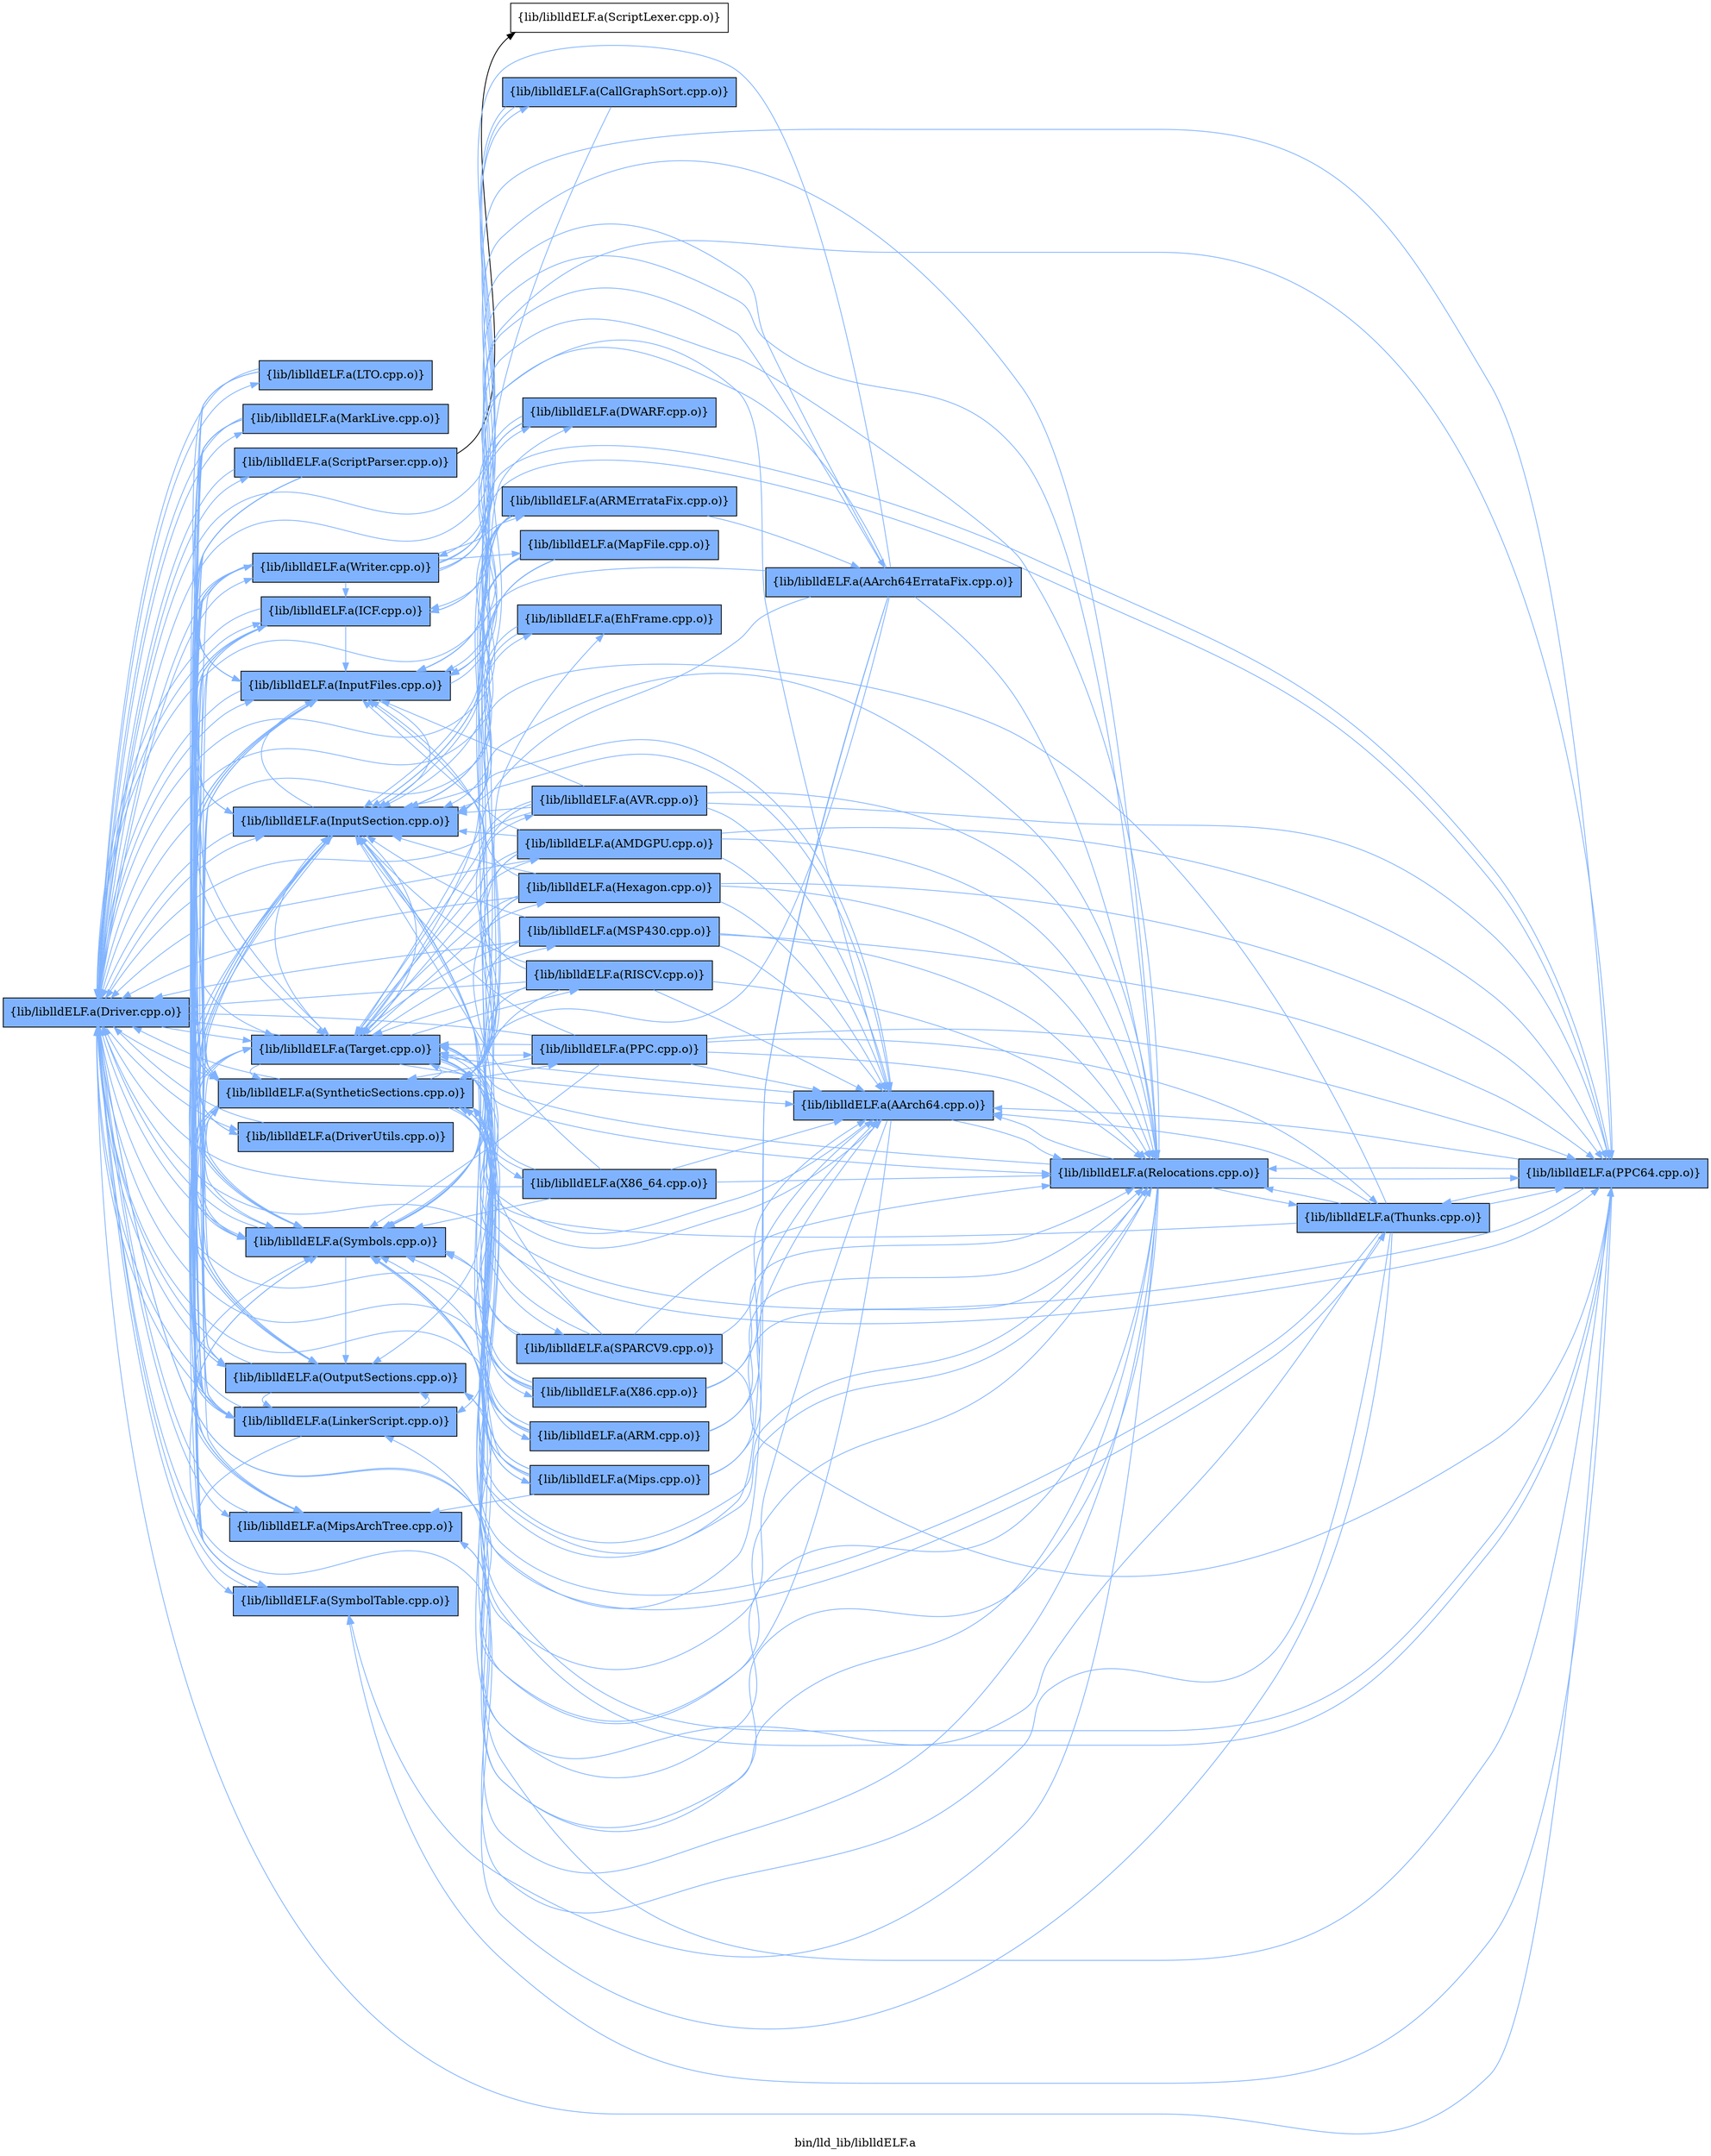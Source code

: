 digraph "bin/lld_lib/liblldELF.a" {
	label="bin/lld_lib/liblldELF.a";
	rankdir=LR;
	{ rank=same; Node0x561a2e67aaf8;  }
	{ rank=same; Node0x561a2e68d568; Node0x561a2e68e558; Node0x561a2e68f0e8; Node0x561a2e67c448; Node0x561a2e68dbf8; Node0x561a2e68d018; Node0x561a2e68cd98; Node0x561a2e68fe58; Node0x561a2e690fd8; Node0x561a2e68e8c8; Node0x561a2e6879d8; Node0x561a2e687ca8; Node0x561a2e67c218; Node0x561a2e67af08; Node0x561a2e680c28;  }

	Node0x561a2e67aaf8 [shape=record,shape=box,group=1,style=filled,fillcolor="0.600000 0.5 1",label="{lib/liblldELF.a(Driver.cpp.o)}"];
	Node0x561a2e67aaf8 -> Node0x561a2e68d568[color="0.600000 0.5 1"];
	Node0x561a2e67aaf8 -> Node0x561a2e68e558[color="0.600000 0.5 1"];
	Node0x561a2e67aaf8 -> Node0x561a2e68f0e8[color="0.600000 0.5 1"];
	Node0x561a2e67aaf8 -> Node0x561a2e67c448[color="0.600000 0.5 1"];
	Node0x561a2e67aaf8 -> Node0x561a2e68dbf8[color="0.600000 0.5 1"];
	Node0x561a2e67aaf8 -> Node0x561a2e68d018[color="0.600000 0.5 1"];
	Node0x561a2e67aaf8 -> Node0x561a2e68cd98[color="0.600000 0.5 1"];
	Node0x561a2e67aaf8 -> Node0x561a2e68fe58[color="0.600000 0.5 1"];
	Node0x561a2e67aaf8 -> Node0x561a2e690fd8[color="0.600000 0.5 1"];
	Node0x561a2e67aaf8 -> Node0x561a2e68e8c8[color="0.600000 0.5 1"];
	Node0x561a2e67aaf8 -> Node0x561a2e6879d8[color="0.600000 0.5 1"];
	Node0x561a2e67aaf8 -> Node0x561a2e687ca8[color="0.600000 0.5 1"];
	Node0x561a2e67aaf8 -> Node0x561a2e67c218[color="0.600000 0.5 1"];
	Node0x561a2e67aaf8 -> Node0x561a2e67af08[color="0.600000 0.5 1"];
	Node0x561a2e67aaf8 -> Node0x561a2e680c28[color="0.600000 0.5 1"];
	Node0x561a2e68d568 [shape=record,shape=box,group=1,style=filled,fillcolor="0.600000 0.5 1",label="{lib/liblldELF.a(DriverUtils.cpp.o)}"];
	Node0x561a2e68d568 -> Node0x561a2e67aaf8[color="0.600000 0.5 1"];
	Node0x561a2e68e558 [shape=record,shape=box,group=1,style=filled,fillcolor="0.600000 0.5 1",label="{lib/liblldELF.a(ICF.cpp.o)}"];
	Node0x561a2e68e558 -> Node0x561a2e68f0e8[color="0.600000 0.5 1"];
	Node0x561a2e68e558 -> Node0x561a2e67aaf8[color="0.600000 0.5 1"];
	Node0x561a2e68e558 -> Node0x561a2e68dbf8[color="0.600000 0.5 1"];
	Node0x561a2e68e558 -> Node0x561a2e68cd98[color="0.600000 0.5 1"];
	Node0x561a2e68e558 -> Node0x561a2e690fd8[color="0.600000 0.5 1"];
	Node0x561a2e68e558 -> Node0x561a2e6879d8[color="0.600000 0.5 1"];
	Node0x561a2e68e558 -> Node0x561a2e687ca8[color="0.600000 0.5 1"];
	Node0x561a2e68e558 -> Node0x561a2e67c218[color="0.600000 0.5 1"];
	Node0x561a2e68f0e8 [shape=record,shape=box,group=1,style=filled,fillcolor="0.600000 0.5 1",label="{lib/liblldELF.a(InputFiles.cpp.o)}"];
	Node0x561a2e68f0e8 -> Node0x561a2e68d568[color="0.600000 0.5 1"];
	Node0x561a2e68f0e8 -> Node0x561a2e68e918[color="0.600000 0.5 1"];
	Node0x561a2e68f0e8 -> Node0x561a2e67aaf8[color="0.600000 0.5 1"];
	Node0x561a2e68f0e8 -> Node0x561a2e67c448[color="0.600000 0.5 1"];
	Node0x561a2e68f0e8 -> Node0x561a2e68dbf8[color="0.600000 0.5 1"];
	Node0x561a2e68f0e8 -> Node0x561a2e6879d8[color="0.600000 0.5 1"];
	Node0x561a2e68f0e8 -> Node0x561a2e687ca8[color="0.600000 0.5 1"];
	Node0x561a2e68f0e8 -> Node0x561a2e67c218[color="0.600000 0.5 1"];
	Node0x561a2e67c448 [shape=record,shape=box,group=1,style=filled,fillcolor="0.600000 0.5 1",label="{lib/liblldELF.a(MipsArchTree.cpp.o)}"];
	Node0x561a2e67c448 -> Node0x561a2e68f0e8[color="0.600000 0.5 1"];
	Node0x561a2e67c448 -> Node0x561a2e67aaf8[color="0.600000 0.5 1"];
	Node0x561a2e68dbf8 [shape=record,shape=box,group=1,style=filled,fillcolor="0.600000 0.5 1",label="{lib/liblldELF.a(InputSection.cpp.o)}"];
	Node0x561a2e68dbf8 -> Node0x561a2e68f0e8[color="0.600000 0.5 1"];
	Node0x561a2e68dbf8 -> Node0x561a2e67aaf8[color="0.600000 0.5 1"];
	Node0x561a2e68dbf8 -> Node0x561a2e67c448[color="0.600000 0.5 1"];
	Node0x561a2e68dbf8 -> Node0x561a2e68d928[color="0.600000 0.5 1"];
	Node0x561a2e68dbf8 -> Node0x561a2e68e008[color="0.600000 0.5 1"];
	Node0x561a2e68dbf8 -> Node0x561a2e68ca28[color="0.600000 0.5 1"];
	Node0x561a2e68dbf8 -> Node0x561a2e690fd8[color="0.600000 0.5 1"];
	Node0x561a2e68dbf8 -> Node0x561a2e6879d8[color="0.600000 0.5 1"];
	Node0x561a2e68dbf8 -> Node0x561a2e687ca8[color="0.600000 0.5 1"];
	Node0x561a2e68dbf8 -> Node0x561a2e67c218[color="0.600000 0.5 1"];
	Node0x561a2e68dbf8 -> Node0x561a2e67af08[color="0.600000 0.5 1"];
	Node0x561a2e68d018 [shape=record,shape=box,group=1,style=filled,fillcolor="0.600000 0.5 1",label="{lib/liblldELF.a(LTO.cpp.o)}"];
	Node0x561a2e68d018 -> Node0x561a2e68f0e8[color="0.600000 0.5 1"];
	Node0x561a2e68d018 -> Node0x561a2e67aaf8[color="0.600000 0.5 1"];
	Node0x561a2e68d018 -> Node0x561a2e6879d8[color="0.600000 0.5 1"];
	Node0x561a2e68d018 -> Node0x561a2e687ca8[color="0.600000 0.5 1"];
	Node0x561a2e68cd98 [shape=record,shape=box,group=1,style=filled,fillcolor="0.600000 0.5 1",label="{lib/liblldELF.a(LinkerScript.cpp.o)}"];
	Node0x561a2e68cd98 -> Node0x561a2e68f0e8[color="0.600000 0.5 1"];
	Node0x561a2e68cd98 -> Node0x561a2e67aaf8[color="0.600000 0.5 1"];
	Node0x561a2e68cd98 -> Node0x561a2e68dbf8[color="0.600000 0.5 1"];
	Node0x561a2e68cd98 -> Node0x561a2e690fd8[color="0.600000 0.5 1"];
	Node0x561a2e68cd98 -> Node0x561a2e6879d8[color="0.600000 0.5 1"];
	Node0x561a2e68cd98 -> Node0x561a2e687ca8[color="0.600000 0.5 1"];
	Node0x561a2e68cd98 -> Node0x561a2e67c218[color="0.600000 0.5 1"];
	Node0x561a2e68cd98 -> Node0x561a2e67af08[color="0.600000 0.5 1"];
	Node0x561a2e68cd98 -> Node0x561a2e680c28[color="0.600000 0.5 1"];
	Node0x561a2e68fe58 [shape=record,shape=box,group=1,style=filled,fillcolor="0.600000 0.5 1",label="{lib/liblldELF.a(MarkLive.cpp.o)}"];
	Node0x561a2e68fe58 -> Node0x561a2e68f0e8[color="0.600000 0.5 1"];
	Node0x561a2e68fe58 -> Node0x561a2e67aaf8[color="0.600000 0.5 1"];
	Node0x561a2e68fe58 -> Node0x561a2e68dbf8[color="0.600000 0.5 1"];
	Node0x561a2e68fe58 -> Node0x561a2e68cd98[color="0.600000 0.5 1"];
	Node0x561a2e68fe58 -> Node0x561a2e6879d8[color="0.600000 0.5 1"];
	Node0x561a2e68fe58 -> Node0x561a2e687ca8[color="0.600000 0.5 1"];
	Node0x561a2e68fe58 -> Node0x561a2e67c218[color="0.600000 0.5 1"];
	Node0x561a2e68fe58 -> Node0x561a2e67af08[color="0.600000 0.5 1"];
	Node0x561a2e690fd8 [shape=record,shape=box,group=1,style=filled,fillcolor="0.600000 0.5 1",label="{lib/liblldELF.a(OutputSections.cpp.o)}"];
	Node0x561a2e690fd8 -> Node0x561a2e68e558[color="0.600000 0.5 1"];
	Node0x561a2e690fd8 -> Node0x561a2e67aaf8[color="0.600000 0.5 1"];
	Node0x561a2e690fd8 -> Node0x561a2e68dbf8[color="0.600000 0.5 1"];
	Node0x561a2e690fd8 -> Node0x561a2e68cd98[color="0.600000 0.5 1"];
	Node0x561a2e690fd8 -> Node0x561a2e67c218[color="0.600000 0.5 1"];
	Node0x561a2e690fd8 -> Node0x561a2e67af08[color="0.600000 0.5 1"];
	Node0x561a2e68e8c8 [shape=record,shape=box,group=1,style=filled,fillcolor="0.600000 0.5 1",label="{lib/liblldELF.a(ScriptParser.cpp.o)}"];
	Node0x561a2e68e8c8 -> Node0x561a2e68d568[color="0.600000 0.5 1"];
	Node0x561a2e68e8c8 -> Node0x561a2e68f0e8[color="0.600000 0.5 1"];
	Node0x561a2e68e8c8 -> Node0x561a2e67aaf8[color="0.600000 0.5 1"];
	Node0x561a2e68e8c8 -> Node0x561a2e68cd98[color="0.600000 0.5 1"];
	Node0x561a2e68e8c8 -> Node0x561a2e690fd8[color="0.600000 0.5 1"];
	Node0x561a2e68e8c8 -> Node0x561a2e689418;
	Node0x561a2e68e8c8 -> Node0x561a2e6879d8[color="0.600000 0.5 1"];
	Node0x561a2e68e8c8 -> Node0x561a2e67af08[color="0.600000 0.5 1"];
	Node0x561a2e6879d8 [shape=record,shape=box,group=1,style=filled,fillcolor="0.600000 0.5 1",label="{lib/liblldELF.a(SymbolTable.cpp.o)}"];
	Node0x561a2e6879d8 -> Node0x561a2e67aaf8[color="0.600000 0.5 1"];
	Node0x561a2e6879d8 -> Node0x561a2e687ca8[color="0.600000 0.5 1"];
	Node0x561a2e687ca8 [shape=record,shape=box,group=1,style=filled,fillcolor="0.600000 0.5 1",label="{lib/liblldELF.a(Symbols.cpp.o)}"];
	Node0x561a2e687ca8 -> Node0x561a2e68f0e8[color="0.600000 0.5 1"];
	Node0x561a2e687ca8 -> Node0x561a2e67aaf8[color="0.600000 0.5 1"];
	Node0x561a2e687ca8 -> Node0x561a2e67c448[color="0.600000 0.5 1"];
	Node0x561a2e687ca8 -> Node0x561a2e68dbf8[color="0.600000 0.5 1"];
	Node0x561a2e687ca8 -> Node0x561a2e690fd8[color="0.600000 0.5 1"];
	Node0x561a2e687ca8 -> Node0x561a2e67c218[color="0.600000 0.5 1"];
	Node0x561a2e687ca8 -> Node0x561a2e67af08[color="0.600000 0.5 1"];
	Node0x561a2e67c218 [shape=record,shape=box,group=1,style=filled,fillcolor="0.600000 0.5 1",label="{lib/liblldELF.a(SyntheticSections.cpp.o)}"];
	Node0x561a2e67c218 -> Node0x561a2e68e558[color="0.600000 0.5 1"];
	Node0x561a2e67c218 -> Node0x561a2e68f0e8[color="0.600000 0.5 1"];
	Node0x561a2e67c218 -> Node0x561a2e68e918[color="0.600000 0.5 1"];
	Node0x561a2e67c218 -> Node0x561a2e67aaf8[color="0.600000 0.5 1"];
	Node0x561a2e67c218 -> Node0x561a2e67c448[color="0.600000 0.5 1"];
	Node0x561a2e67c218 -> Node0x561a2e68dbf8[color="0.600000 0.5 1"];
	Node0x561a2e67c218 -> Node0x561a2e68d928[color="0.600000 0.5 1"];
	Node0x561a2e67c218 -> Node0x561a2e68e008[color="0.600000 0.5 1"];
	Node0x561a2e67c218 -> Node0x561a2e68ca28[color="0.600000 0.5 1"];
	Node0x561a2e67c218 -> Node0x561a2e68cd98[color="0.600000 0.5 1"];
	Node0x561a2e67c218 -> Node0x561a2e690fd8[color="0.600000 0.5 1"];
	Node0x561a2e67c218 -> Node0x561a2e6909e8[color="0.600000 0.5 1"];
	Node0x561a2e67c218 -> Node0x561a2e6879d8[color="0.600000 0.5 1"];
	Node0x561a2e67c218 -> Node0x561a2e687ca8[color="0.600000 0.5 1"];
	Node0x561a2e67c218 -> Node0x561a2e67bf48[color="0.600000 0.5 1"];
	Node0x561a2e67c218 -> Node0x561a2e67d028[color="0.600000 0.5 1"];
	Node0x561a2e67c218 -> Node0x561a2e67af08[color="0.600000 0.5 1"];
	Node0x561a2e67c218 -> Node0x561a2e680458[color="0.600000 0.5 1"];
	Node0x561a2e67af08 [shape=record,shape=box,group=1,style=filled,fillcolor="0.600000 0.5 1",label="{lib/liblldELF.a(Target.cpp.o)}"];
	Node0x561a2e67af08 -> Node0x561a2e67aaf8[color="0.600000 0.5 1"];
	Node0x561a2e67af08 -> Node0x561a2e68dbf8[color="0.600000 0.5 1"];
	Node0x561a2e67af08 -> Node0x561a2e68d928[color="0.600000 0.5 1"];
	Node0x561a2e67af08 -> Node0x561a2e68e008[color="0.600000 0.5 1"];
	Node0x561a2e67af08 -> Node0x561a2e690fd8[color="0.600000 0.5 1"];
	Node0x561a2e67af08 -> Node0x561a2e6909e8[color="0.600000 0.5 1"];
	Node0x561a2e67af08 -> Node0x561a2e67c218[color="0.600000 0.5 1"];
	Node0x561a2e67af08 -> Node0x561a2e67bf48[color="0.600000 0.5 1"];
	Node0x561a2e67af08 -> Node0x561a2e67d028[color="0.600000 0.5 1"];
	Node0x561a2e67af08 -> Node0x561a2e67ad78[color="0.600000 0.5 1"];
	Node0x561a2e67af08 -> Node0x561a2e67b5e8[color="0.600000 0.5 1"];
	Node0x561a2e67af08 -> Node0x561a2e679e78[color="0.600000 0.5 1"];
	Node0x561a2e67af08 -> Node0x561a2e67a5f8[color="0.600000 0.5 1"];
	Node0x561a2e67af08 -> Node0x561a2e697888[color="0.600000 0.5 1"];
	Node0x561a2e67af08 -> Node0x561a2e680fe8[color="0.600000 0.5 1"];
	Node0x561a2e67af08 -> Node0x561a2e6816c8[color="0.600000 0.5 1"];
	Node0x561a2e67af08 -> Node0x561a2e681e98[color="0.600000 0.5 1"];
	Node0x561a2e67af08 -> Node0x561a2e67fd28[color="0.600000 0.5 1"];
	Node0x561a2e680c28 [shape=record,shape=box,group=1,style=filled,fillcolor="0.600000 0.5 1",label="{lib/liblldELF.a(Writer.cpp.o)}"];
	Node0x561a2e680c28 -> Node0x561a2e68e558[color="0.600000 0.5 1"];
	Node0x561a2e680c28 -> Node0x561a2e68f0e8[color="0.600000 0.5 1"];
	Node0x561a2e680c28 -> Node0x561a2e67aaf8[color="0.600000 0.5 1"];
	Node0x561a2e680c28 -> Node0x561a2e68dbf8[color="0.600000 0.5 1"];
	Node0x561a2e680c28 -> Node0x561a2e68d928[color="0.600000 0.5 1"];
	Node0x561a2e680c28 -> Node0x561a2e68e008[color="0.600000 0.5 1"];
	Node0x561a2e680c28 -> Node0x561a2e68cd98[color="0.600000 0.5 1"];
	Node0x561a2e680c28 -> Node0x561a2e690fd8[color="0.600000 0.5 1"];
	Node0x561a2e680c28 -> Node0x561a2e6909e8[color="0.600000 0.5 1"];
	Node0x561a2e680c28 -> Node0x561a2e6879d8[color="0.600000 0.5 1"];
	Node0x561a2e680c28 -> Node0x561a2e687ca8[color="0.600000 0.5 1"];
	Node0x561a2e680c28 -> Node0x561a2e67c218[color="0.600000 0.5 1"];
	Node0x561a2e680c28 -> Node0x561a2e67af08[color="0.600000 0.5 1"];
	Node0x561a2e680c28 -> Node0x561a2e67f328[color="0.600000 0.5 1"];
	Node0x561a2e680c28 -> Node0x561a2e67d208[color="0.600000 0.5 1"];
	Node0x561a2e680c28 -> Node0x561a2e67da78[color="0.600000 0.5 1"];
	Node0x561a2e680c28 -> Node0x561a2e6800e8[color="0.600000 0.5 1"];
	Node0x561a2e68e918 [shape=record,shape=box,group=1,style=filled,fillcolor="0.600000 0.5 1",label="{lib/liblldELF.a(DWARF.cpp.o)}"];
	Node0x561a2e68e918 -> Node0x561a2e68f0e8[color="0.600000 0.5 1"];
	Node0x561a2e68e918 -> Node0x561a2e67aaf8[color="0.600000 0.5 1"];
	Node0x561a2e68e918 -> Node0x561a2e68dbf8[color="0.600000 0.5 1"];
	Node0x561a2e68d928 [shape=record,shape=box,group=1,style=filled,fillcolor="0.600000 0.5 1",label="{lib/liblldELF.a(AArch64.cpp.o)}"];
	Node0x561a2e68d928 -> Node0x561a2e67aaf8[color="0.600000 0.5 1"];
	Node0x561a2e68d928 -> Node0x561a2e68dbf8[color="0.600000 0.5 1"];
	Node0x561a2e68d928 -> Node0x561a2e6909e8[color="0.600000 0.5 1"];
	Node0x561a2e68d928 -> Node0x561a2e687ca8[color="0.600000 0.5 1"];
	Node0x561a2e68d928 -> Node0x561a2e67c218[color="0.600000 0.5 1"];
	Node0x561a2e68d928 -> Node0x561a2e67af08[color="0.600000 0.5 1"];
	Node0x561a2e68e008 [shape=record,shape=box,group=1,style=filled,fillcolor="0.600000 0.5 1",label="{lib/liblldELF.a(PPC64.cpp.o)}"];
	Node0x561a2e68e008 -> Node0x561a2e68f0e8[color="0.600000 0.5 1"];
	Node0x561a2e68e008 -> Node0x561a2e67aaf8[color="0.600000 0.5 1"];
	Node0x561a2e68e008 -> Node0x561a2e68dbf8[color="0.600000 0.5 1"];
	Node0x561a2e68e008 -> Node0x561a2e68d928[color="0.600000 0.5 1"];
	Node0x561a2e68e008 -> Node0x561a2e6909e8[color="0.600000 0.5 1"];
	Node0x561a2e68e008 -> Node0x561a2e6879d8[color="0.600000 0.5 1"];
	Node0x561a2e68e008 -> Node0x561a2e687ca8[color="0.600000 0.5 1"];
	Node0x561a2e68e008 -> Node0x561a2e67c218[color="0.600000 0.5 1"];
	Node0x561a2e68e008 -> Node0x561a2e67af08[color="0.600000 0.5 1"];
	Node0x561a2e68e008 -> Node0x561a2e680458[color="0.600000 0.5 1"];
	Node0x561a2e68ca28 [shape=record,shape=box,group=1,style=filled,fillcolor="0.600000 0.5 1",label="{lib/liblldELF.a(EhFrame.cpp.o)}"];
	Node0x561a2e68ca28 -> Node0x561a2e67aaf8[color="0.600000 0.5 1"];
	Node0x561a2e68ca28 -> Node0x561a2e68dbf8[color="0.600000 0.5 1"];
	Node0x561a2e6909e8 [shape=record,shape=box,group=1,style=filled,fillcolor="0.600000 0.5 1",label="{lib/liblldELF.a(Relocations.cpp.o)}"];
	Node0x561a2e6909e8 -> Node0x561a2e68e558[color="0.600000 0.5 1"];
	Node0x561a2e6909e8 -> Node0x561a2e68f0e8[color="0.600000 0.5 1"];
	Node0x561a2e6909e8 -> Node0x561a2e67aaf8[color="0.600000 0.5 1"];
	Node0x561a2e6909e8 -> Node0x561a2e67c448[color="0.600000 0.5 1"];
	Node0x561a2e6909e8 -> Node0x561a2e68dbf8[color="0.600000 0.5 1"];
	Node0x561a2e6909e8 -> Node0x561a2e68d928[color="0.600000 0.5 1"];
	Node0x561a2e6909e8 -> Node0x561a2e68e008[color="0.600000 0.5 1"];
	Node0x561a2e6909e8 -> Node0x561a2e68cd98[color="0.600000 0.5 1"];
	Node0x561a2e6909e8 -> Node0x561a2e690fd8[color="0.600000 0.5 1"];
	Node0x561a2e6909e8 -> Node0x561a2e6879d8[color="0.600000 0.5 1"];
	Node0x561a2e6909e8 -> Node0x561a2e687ca8[color="0.600000 0.5 1"];
	Node0x561a2e6909e8 -> Node0x561a2e67c218[color="0.600000 0.5 1"];
	Node0x561a2e6909e8 -> Node0x561a2e67af08[color="0.600000 0.5 1"];
	Node0x561a2e6909e8 -> Node0x561a2e680458[color="0.600000 0.5 1"];
	Node0x561a2e680458 [shape=record,shape=box,group=1,style=filled,fillcolor="0.600000 0.5 1",label="{lib/liblldELF.a(Thunks.cpp.o)}"];
	Node0x561a2e680458 -> Node0x561a2e67aaf8[color="0.600000 0.5 1"];
	Node0x561a2e680458 -> Node0x561a2e67c448[color="0.600000 0.5 1"];
	Node0x561a2e680458 -> Node0x561a2e68dbf8[color="0.600000 0.5 1"];
	Node0x561a2e680458 -> Node0x561a2e68d928[color="0.600000 0.5 1"];
	Node0x561a2e680458 -> Node0x561a2e68e008[color="0.600000 0.5 1"];
	Node0x561a2e680458 -> Node0x561a2e6909e8[color="0.600000 0.5 1"];
	Node0x561a2e680458 -> Node0x561a2e687ca8[color="0.600000 0.5 1"];
	Node0x561a2e680458 -> Node0x561a2e67c218[color="0.600000 0.5 1"];
	Node0x561a2e680458 -> Node0x561a2e67af08[color="0.600000 0.5 1"];
	Node0x561a2e689418 [shape=record,shape=box,group=0,label="{lib/liblldELF.a(ScriptLexer.cpp.o)}"];
	Node0x561a2e67bf48 [shape=record,shape=box,group=1,style=filled,fillcolor="0.600000 0.5 1",label="{lib/liblldELF.a(PPC.cpp.o)}"];
	Node0x561a2e67bf48 -> Node0x561a2e67aaf8[color="0.600000 0.5 1"];
	Node0x561a2e67bf48 -> Node0x561a2e68dbf8[color="0.600000 0.5 1"];
	Node0x561a2e67bf48 -> Node0x561a2e68d928[color="0.600000 0.5 1"];
	Node0x561a2e67bf48 -> Node0x561a2e68e008[color="0.600000 0.5 1"];
	Node0x561a2e67bf48 -> Node0x561a2e6909e8[color="0.600000 0.5 1"];
	Node0x561a2e67bf48 -> Node0x561a2e687ca8[color="0.600000 0.5 1"];
	Node0x561a2e67bf48 -> Node0x561a2e67c218[color="0.600000 0.5 1"];
	Node0x561a2e67bf48 -> Node0x561a2e67af08[color="0.600000 0.5 1"];
	Node0x561a2e67bf48 -> Node0x561a2e680458[color="0.600000 0.5 1"];
	Node0x561a2e67d028 [shape=record,shape=box,group=1,style=filled,fillcolor="0.600000 0.5 1",label="{lib/liblldELF.a(Mips.cpp.o)}"];
	Node0x561a2e67d028 -> Node0x561a2e67aaf8[color="0.600000 0.5 1"];
	Node0x561a2e67d028 -> Node0x561a2e67c448[color="0.600000 0.5 1"];
	Node0x561a2e67d028 -> Node0x561a2e68dbf8[color="0.600000 0.5 1"];
	Node0x561a2e67d028 -> Node0x561a2e68d928[color="0.600000 0.5 1"];
	Node0x561a2e67d028 -> Node0x561a2e6909e8[color="0.600000 0.5 1"];
	Node0x561a2e67d028 -> Node0x561a2e687ca8[color="0.600000 0.5 1"];
	Node0x561a2e67d028 -> Node0x561a2e67c218[color="0.600000 0.5 1"];
	Node0x561a2e67d028 -> Node0x561a2e67af08[color="0.600000 0.5 1"];
	Node0x561a2e67ad78 [shape=record,shape=box,group=1,style=filled,fillcolor="0.600000 0.5 1",label="{lib/liblldELF.a(RISCV.cpp.o)}"];
	Node0x561a2e67ad78 -> Node0x561a2e68f0e8[color="0.600000 0.5 1"];
	Node0x561a2e67ad78 -> Node0x561a2e67aaf8[color="0.600000 0.5 1"];
	Node0x561a2e67ad78 -> Node0x561a2e68dbf8[color="0.600000 0.5 1"];
	Node0x561a2e67ad78 -> Node0x561a2e68d928[color="0.600000 0.5 1"];
	Node0x561a2e67ad78 -> Node0x561a2e6909e8[color="0.600000 0.5 1"];
	Node0x561a2e67ad78 -> Node0x561a2e687ca8[color="0.600000 0.5 1"];
	Node0x561a2e67ad78 -> Node0x561a2e67c218[color="0.600000 0.5 1"];
	Node0x561a2e67ad78 -> Node0x561a2e67af08[color="0.600000 0.5 1"];
	Node0x561a2e67b5e8 [shape=record,shape=box,group=1,style=filled,fillcolor="0.600000 0.5 1",label="{lib/liblldELF.a(Hexagon.cpp.o)}"];
	Node0x561a2e67b5e8 -> Node0x561a2e68f0e8[color="0.600000 0.5 1"];
	Node0x561a2e67b5e8 -> Node0x561a2e67aaf8[color="0.600000 0.5 1"];
	Node0x561a2e67b5e8 -> Node0x561a2e68dbf8[color="0.600000 0.5 1"];
	Node0x561a2e67b5e8 -> Node0x561a2e68d928[color="0.600000 0.5 1"];
	Node0x561a2e67b5e8 -> Node0x561a2e68e008[color="0.600000 0.5 1"];
	Node0x561a2e67b5e8 -> Node0x561a2e6909e8[color="0.600000 0.5 1"];
	Node0x561a2e67b5e8 -> Node0x561a2e687ca8[color="0.600000 0.5 1"];
	Node0x561a2e67b5e8 -> Node0x561a2e67c218[color="0.600000 0.5 1"];
	Node0x561a2e67b5e8 -> Node0x561a2e67af08[color="0.600000 0.5 1"];
	Node0x561a2e679e78 [shape=record,shape=box,group=1,style=filled,fillcolor="0.600000 0.5 1",label="{lib/liblldELF.a(SPARCV9.cpp.o)}"];
	Node0x561a2e679e78 -> Node0x561a2e67aaf8[color="0.600000 0.5 1"];
	Node0x561a2e679e78 -> Node0x561a2e68dbf8[color="0.600000 0.5 1"];
	Node0x561a2e679e78 -> Node0x561a2e68d928[color="0.600000 0.5 1"];
	Node0x561a2e679e78 -> Node0x561a2e68e008[color="0.600000 0.5 1"];
	Node0x561a2e679e78 -> Node0x561a2e6909e8[color="0.600000 0.5 1"];
	Node0x561a2e679e78 -> Node0x561a2e687ca8[color="0.600000 0.5 1"];
	Node0x561a2e679e78 -> Node0x561a2e67c218[color="0.600000 0.5 1"];
	Node0x561a2e679e78 -> Node0x561a2e67af08[color="0.600000 0.5 1"];
	Node0x561a2e67a5f8 [shape=record,shape=box,group=1,style=filled,fillcolor="0.600000 0.5 1",label="{lib/liblldELF.a(X86_64.cpp.o)}"];
	Node0x561a2e67a5f8 -> Node0x561a2e67aaf8[color="0.600000 0.5 1"];
	Node0x561a2e67a5f8 -> Node0x561a2e68dbf8[color="0.600000 0.5 1"];
	Node0x561a2e67a5f8 -> Node0x561a2e68d928[color="0.600000 0.5 1"];
	Node0x561a2e67a5f8 -> Node0x561a2e6909e8[color="0.600000 0.5 1"];
	Node0x561a2e67a5f8 -> Node0x561a2e687ca8[color="0.600000 0.5 1"];
	Node0x561a2e67a5f8 -> Node0x561a2e67c218[color="0.600000 0.5 1"];
	Node0x561a2e67a5f8 -> Node0x561a2e67af08[color="0.600000 0.5 1"];
	Node0x561a2e697888 [shape=record,shape=box,group=1,style=filled,fillcolor="0.600000 0.5 1",label="{lib/liblldELF.a(X86.cpp.o)}"];
	Node0x561a2e697888 -> Node0x561a2e67aaf8[color="0.600000 0.5 1"];
	Node0x561a2e697888 -> Node0x561a2e68dbf8[color="0.600000 0.5 1"];
	Node0x561a2e697888 -> Node0x561a2e68d928[color="0.600000 0.5 1"];
	Node0x561a2e697888 -> Node0x561a2e6909e8[color="0.600000 0.5 1"];
	Node0x561a2e697888 -> Node0x561a2e687ca8[color="0.600000 0.5 1"];
	Node0x561a2e697888 -> Node0x561a2e67c218[color="0.600000 0.5 1"];
	Node0x561a2e697888 -> Node0x561a2e67af08[color="0.600000 0.5 1"];
	Node0x561a2e680fe8 [shape=record,shape=box,group=1,style=filled,fillcolor="0.600000 0.5 1",label="{lib/liblldELF.a(ARM.cpp.o)}"];
	Node0x561a2e680fe8 -> Node0x561a2e67aaf8[color="0.600000 0.5 1"];
	Node0x561a2e680fe8 -> Node0x561a2e68dbf8[color="0.600000 0.5 1"];
	Node0x561a2e680fe8 -> Node0x561a2e68d928[color="0.600000 0.5 1"];
	Node0x561a2e680fe8 -> Node0x561a2e6909e8[color="0.600000 0.5 1"];
	Node0x561a2e680fe8 -> Node0x561a2e687ca8[color="0.600000 0.5 1"];
	Node0x561a2e680fe8 -> Node0x561a2e67c218[color="0.600000 0.5 1"];
	Node0x561a2e680fe8 -> Node0x561a2e67af08[color="0.600000 0.5 1"];
	Node0x561a2e6816c8 [shape=record,shape=box,group=1,style=filled,fillcolor="0.600000 0.5 1",label="{lib/liblldELF.a(MSP430.cpp.o)}"];
	Node0x561a2e6816c8 -> Node0x561a2e67aaf8[color="0.600000 0.5 1"];
	Node0x561a2e6816c8 -> Node0x561a2e68dbf8[color="0.600000 0.5 1"];
	Node0x561a2e6816c8 -> Node0x561a2e68d928[color="0.600000 0.5 1"];
	Node0x561a2e6816c8 -> Node0x561a2e68e008[color="0.600000 0.5 1"];
	Node0x561a2e6816c8 -> Node0x561a2e6909e8[color="0.600000 0.5 1"];
	Node0x561a2e6816c8 -> Node0x561a2e67c218[color="0.600000 0.5 1"];
	Node0x561a2e6816c8 -> Node0x561a2e67af08[color="0.600000 0.5 1"];
	Node0x561a2e681e98 [shape=record,shape=box,group=1,style=filled,fillcolor="0.600000 0.5 1",label="{lib/liblldELF.a(AVR.cpp.o)}"];
	Node0x561a2e681e98 -> Node0x561a2e68f0e8[color="0.600000 0.5 1"];
	Node0x561a2e681e98 -> Node0x561a2e67aaf8[color="0.600000 0.5 1"];
	Node0x561a2e681e98 -> Node0x561a2e68dbf8[color="0.600000 0.5 1"];
	Node0x561a2e681e98 -> Node0x561a2e68d928[color="0.600000 0.5 1"];
	Node0x561a2e681e98 -> Node0x561a2e68e008[color="0.600000 0.5 1"];
	Node0x561a2e681e98 -> Node0x561a2e6909e8[color="0.600000 0.5 1"];
	Node0x561a2e681e98 -> Node0x561a2e67c218[color="0.600000 0.5 1"];
	Node0x561a2e681e98 -> Node0x561a2e67af08[color="0.600000 0.5 1"];
	Node0x561a2e67fd28 [shape=record,shape=box,group=1,style=filled,fillcolor="0.600000 0.5 1",label="{lib/liblldELF.a(AMDGPU.cpp.o)}"];
	Node0x561a2e67fd28 -> Node0x561a2e68f0e8[color="0.600000 0.5 1"];
	Node0x561a2e67fd28 -> Node0x561a2e67aaf8[color="0.600000 0.5 1"];
	Node0x561a2e67fd28 -> Node0x561a2e68dbf8[color="0.600000 0.5 1"];
	Node0x561a2e67fd28 -> Node0x561a2e68d928[color="0.600000 0.5 1"];
	Node0x561a2e67fd28 -> Node0x561a2e68e008[color="0.600000 0.5 1"];
	Node0x561a2e67fd28 -> Node0x561a2e6909e8[color="0.600000 0.5 1"];
	Node0x561a2e67fd28 -> Node0x561a2e687ca8[color="0.600000 0.5 1"];
	Node0x561a2e67fd28 -> Node0x561a2e67c218[color="0.600000 0.5 1"];
	Node0x561a2e67fd28 -> Node0x561a2e67af08[color="0.600000 0.5 1"];
	Node0x561a2e67f328 [shape=record,shape=box,group=1,style=filled,fillcolor="0.600000 0.5 1",label="{lib/liblldELF.a(CallGraphSort.cpp.o)}"];
	Node0x561a2e67f328 -> Node0x561a2e67aaf8[color="0.600000 0.5 1"];
	Node0x561a2e67f328 -> Node0x561a2e68dbf8[color="0.600000 0.5 1"];
	Node0x561a2e67f328 -> Node0x561a2e680c28[color="0.600000 0.5 1"];
	Node0x561a2e67d208 [shape=record,shape=box,group=1,style=filled,fillcolor="0.600000 0.5 1",label="{lib/liblldELF.a(AArch64ErrataFix.cpp.o)}"];
	Node0x561a2e67d208 -> Node0x561a2e68e558[color="0.600000 0.5 1"];
	Node0x561a2e67d208 -> Node0x561a2e68f0e8[color="0.600000 0.5 1"];
	Node0x561a2e67d208 -> Node0x561a2e67aaf8[color="0.600000 0.5 1"];
	Node0x561a2e67d208 -> Node0x561a2e68dbf8[color="0.600000 0.5 1"];
	Node0x561a2e67d208 -> Node0x561a2e690fd8[color="0.600000 0.5 1"];
	Node0x561a2e67d208 -> Node0x561a2e6909e8[color="0.600000 0.5 1"];
	Node0x561a2e67d208 -> Node0x561a2e687ca8[color="0.600000 0.5 1"];
	Node0x561a2e67d208 -> Node0x561a2e67c218[color="0.600000 0.5 1"];
	Node0x561a2e67d208 -> Node0x561a2e67af08[color="0.600000 0.5 1"];
	Node0x561a2e67da78 [shape=record,shape=box,group=1,style=filled,fillcolor="0.600000 0.5 1",label="{lib/liblldELF.a(ARMErrataFix.cpp.o)}"];
	Node0x561a2e67da78 -> Node0x561a2e68e558[color="0.600000 0.5 1"];
	Node0x561a2e67da78 -> Node0x561a2e68f0e8[color="0.600000 0.5 1"];
	Node0x561a2e67da78 -> Node0x561a2e67aaf8[color="0.600000 0.5 1"];
	Node0x561a2e67da78 -> Node0x561a2e68dbf8[color="0.600000 0.5 1"];
	Node0x561a2e67da78 -> Node0x561a2e690fd8[color="0.600000 0.5 1"];
	Node0x561a2e67da78 -> Node0x561a2e687ca8[color="0.600000 0.5 1"];
	Node0x561a2e67da78 -> Node0x561a2e67c218[color="0.600000 0.5 1"];
	Node0x561a2e67da78 -> Node0x561a2e67af08[color="0.600000 0.5 1"];
	Node0x561a2e67da78 -> Node0x561a2e67d208[color="0.600000 0.5 1"];
	Node0x561a2e6800e8 [shape=record,shape=box,group=1,style=filled,fillcolor="0.600000 0.5 1",label="{lib/liblldELF.a(MapFile.cpp.o)}"];
	Node0x561a2e6800e8 -> Node0x561a2e68f0e8[color="0.600000 0.5 1"];
	Node0x561a2e6800e8 -> Node0x561a2e67aaf8[color="0.600000 0.5 1"];
	Node0x561a2e6800e8 -> Node0x561a2e68dbf8[color="0.600000 0.5 1"];
	Node0x561a2e6800e8 -> Node0x561a2e68cd98[color="0.600000 0.5 1"];
	Node0x561a2e6800e8 -> Node0x561a2e687ca8[color="0.600000 0.5 1"];
	Node0x561a2e6800e8 -> Node0x561a2e67c218[color="0.600000 0.5 1"];
}
